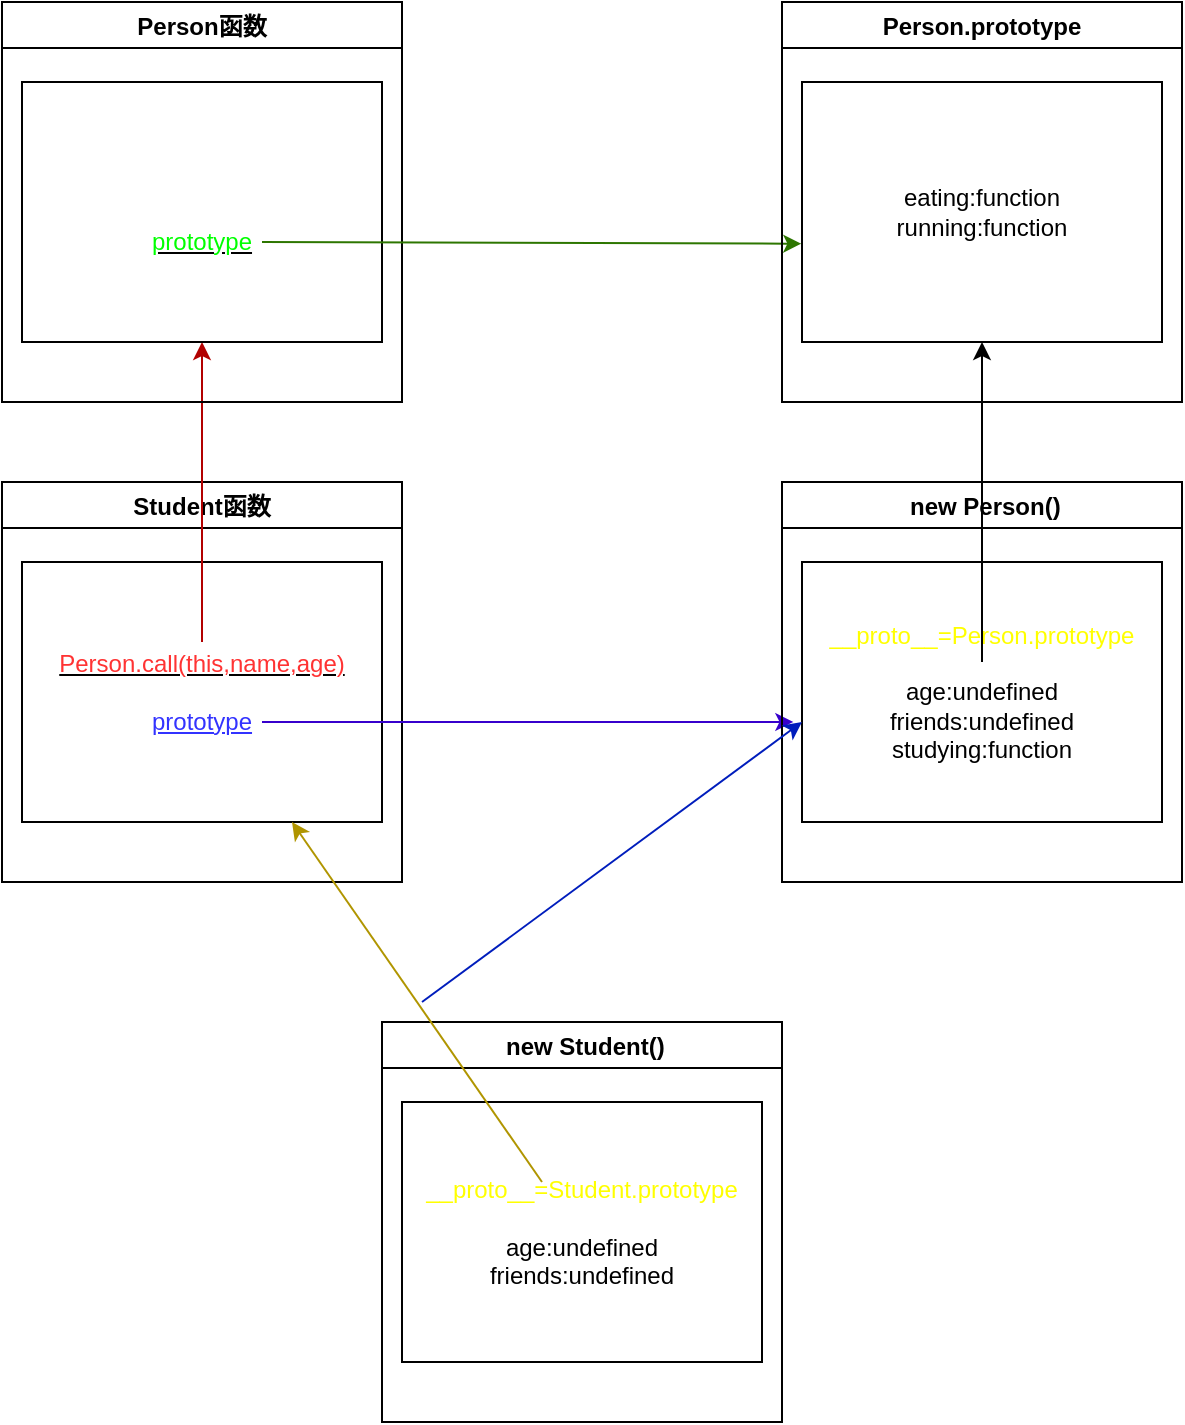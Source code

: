<mxfile>
    <diagram id="MXMeKBS9uXyc11PVvMzq" name="第 1 页">
        <mxGraphModel dx="753" dy="431" grid="1" gridSize="10" guides="1" tooltips="1" connect="1" arrows="1" fold="1" page="1" pageScale="1" pageWidth="827" pageHeight="1169" math="0" shadow="0">
            <root>
                <mxCell id="0"/>
                <mxCell id="1" parent="0"/>
                <mxCell id="3" value="Student函数" style="swimlane;startSize=23;" vertex="1" parent="1">
                    <mxGeometry x="60" y="450" width="200" height="200" as="geometry"/>
                </mxCell>
                <mxCell id="5" value="&lt;u&gt;&lt;font color=&quot;#ff3333&quot;&gt;Person.call(this,name,age)&lt;/font&gt;&lt;br&gt;&lt;/u&gt;&lt;br&gt;&lt;font color=&quot;#3333ff&quot;&gt;&lt;u&gt;prototype&lt;/u&gt;&lt;/font&gt;" style="whiteSpace=wrap;html=1;" vertex="1" parent="3">
                    <mxGeometry x="10" y="40" width="180" height="130" as="geometry"/>
                </mxCell>
                <mxCell id="11" value="" style="endArrow=classic;html=1;fontColor=#FFFFFF;fillColor=#e51400;strokeColor=#B20000;" edge="1" parent="3" target="9">
                    <mxGeometry width="50" height="50" relative="1" as="geometry">
                        <mxPoint x="100" y="80" as="sourcePoint"/>
                        <mxPoint x="150" y="30" as="targetPoint"/>
                    </mxGeometry>
                </mxCell>
                <mxCell id="12" value="" style="endArrow=classic;html=1;fontColor=#3333FF;entryX=-0.024;entryY=0.615;entryDx=0;entryDy=0;entryPerimeter=0;fillColor=#6a00ff;strokeColor=#3700CC;" edge="1" parent="3" target="7">
                    <mxGeometry width="50" height="50" relative="1" as="geometry">
                        <mxPoint x="130" y="120" as="sourcePoint"/>
                        <mxPoint x="180" y="70" as="targetPoint"/>
                    </mxGeometry>
                </mxCell>
                <mxCell id="6" value=" new Person()" style="swimlane;startSize=23;" vertex="1" parent="1">
                    <mxGeometry x="450" y="450" width="200" height="200" as="geometry"/>
                </mxCell>
                <mxCell id="7" value="&lt;font color=&quot;#ffff00&quot;&gt;__proto__=Person.prototype&lt;/font&gt;&lt;br&gt;&lt;font color=&quot;#ffffff&quot;&gt;name:unefined&lt;br&gt;&lt;/font&gt;age:undefined&lt;br&gt;friends:undefined&lt;br&gt;studying:function" style="whiteSpace=wrap;html=1;" vertex="1" parent="6">
                    <mxGeometry x="10" y="40" width="180" height="130" as="geometry"/>
                </mxCell>
                <mxCell id="18" value="" style="endArrow=classic;html=1;fontColor=#FFFF00;entryX=0.5;entryY=1;entryDx=0;entryDy=0;" edge="1" parent="6" target="14">
                    <mxGeometry width="50" height="50" relative="1" as="geometry">
                        <mxPoint x="100" y="90" as="sourcePoint"/>
                        <mxPoint x="150" y="40" as="targetPoint"/>
                    </mxGeometry>
                </mxCell>
                <mxCell id="8" value="Person函数" style="swimlane;startSize=23;" vertex="1" parent="1">
                    <mxGeometry x="60" y="210" width="200" height="200" as="geometry"/>
                </mxCell>
                <mxCell id="9" value="&lt;font color=&quot;#ffffff&quot;&gt;this.name = name&lt;br&gt;this.age = age&lt;br&gt;&lt;/font&gt;&lt;u&gt;&lt;font color=&quot;#00ff00&quot;&gt;prototype&lt;/font&gt;&lt;/u&gt;&lt;font color=&quot;#ffffff&quot;&gt;&lt;br&gt;&lt;/font&gt;" style="whiteSpace=wrap;html=1;" vertex="1" parent="8">
                    <mxGeometry x="10" y="40" width="180" height="130" as="geometry"/>
                </mxCell>
                <mxCell id="17" value="" style="endArrow=classic;html=1;fontColor=#00FF00;entryX=-0.002;entryY=0.622;entryDx=0;entryDy=0;entryPerimeter=0;fillColor=#60a917;strokeColor=#2D7600;" edge="1" parent="8" target="14">
                    <mxGeometry width="50" height="50" relative="1" as="geometry">
                        <mxPoint x="130" y="120" as="sourcePoint"/>
                        <mxPoint x="180" y="70" as="targetPoint"/>
                    </mxGeometry>
                </mxCell>
                <mxCell id="13" value="Person.prototype" style="swimlane;startSize=23;" vertex="1" parent="1">
                    <mxGeometry x="450" y="210" width="200" height="200" as="geometry"/>
                </mxCell>
                <mxCell id="14" value="eating:function&lt;br&gt;running:function&lt;br&gt;" style="whiteSpace=wrap;html=1;" vertex="1" parent="13">
                    <mxGeometry x="10" y="40" width="180" height="130" as="geometry"/>
                </mxCell>
                <mxCell id="19" value=" new Student()" style="swimlane;startSize=23;" vertex="1" parent="1">
                    <mxGeometry x="250" y="720" width="200" height="200" as="geometry"/>
                </mxCell>
                <mxCell id="20" value="&lt;font color=&quot;#ffff00&quot;&gt;__proto__=Student.prototype&lt;/font&gt;&lt;br&gt;&lt;font color=&quot;#ffffff&quot;&gt;name:unefined&lt;br&gt;&lt;/font&gt;age:undefined&lt;br&gt;friends:undefined" style="whiteSpace=wrap;html=1;" vertex="1" parent="19">
                    <mxGeometry x="10" y="40" width="180" height="130" as="geometry"/>
                </mxCell>
                <mxCell id="22" value="" style="endArrow=classic;html=1;fontColor=#FFFFFF;entryX=0.75;entryY=1;entryDx=0;entryDy=0;fillColor=#e3c800;strokeColor=#B09500;" edge="1" parent="19" target="5">
                    <mxGeometry width="50" height="50" relative="1" as="geometry">
                        <mxPoint x="80" y="80" as="sourcePoint"/>
                        <mxPoint x="40" y="-100" as="targetPoint"/>
                    </mxGeometry>
                </mxCell>
                <mxCell id="32" value="" style="endArrow=classic;html=1;fontColor=#FFFFFF;fillColor=#0050ef;strokeColor=#001DBC;" edge="1" parent="1">
                    <mxGeometry width="50" height="50" relative="1" as="geometry">
                        <mxPoint x="270" y="710" as="sourcePoint"/>
                        <mxPoint x="460" y="570" as="targetPoint"/>
                    </mxGeometry>
                </mxCell>
                <mxCell id="33" value="&lt;h4&gt;made by thunderchen&lt;/h4&gt;" style="text;html=1;align=center;verticalAlign=middle;resizable=0;points=[];autosize=1;strokeColor=none;fillColor=none;fontColor=#FFFFFF;" vertex="1" parent="1">
                    <mxGeometry x="278" y="395" width="140" height="50" as="geometry"/>
                </mxCell>
            </root>
        </mxGraphModel>
    </diagram>
</mxfile>